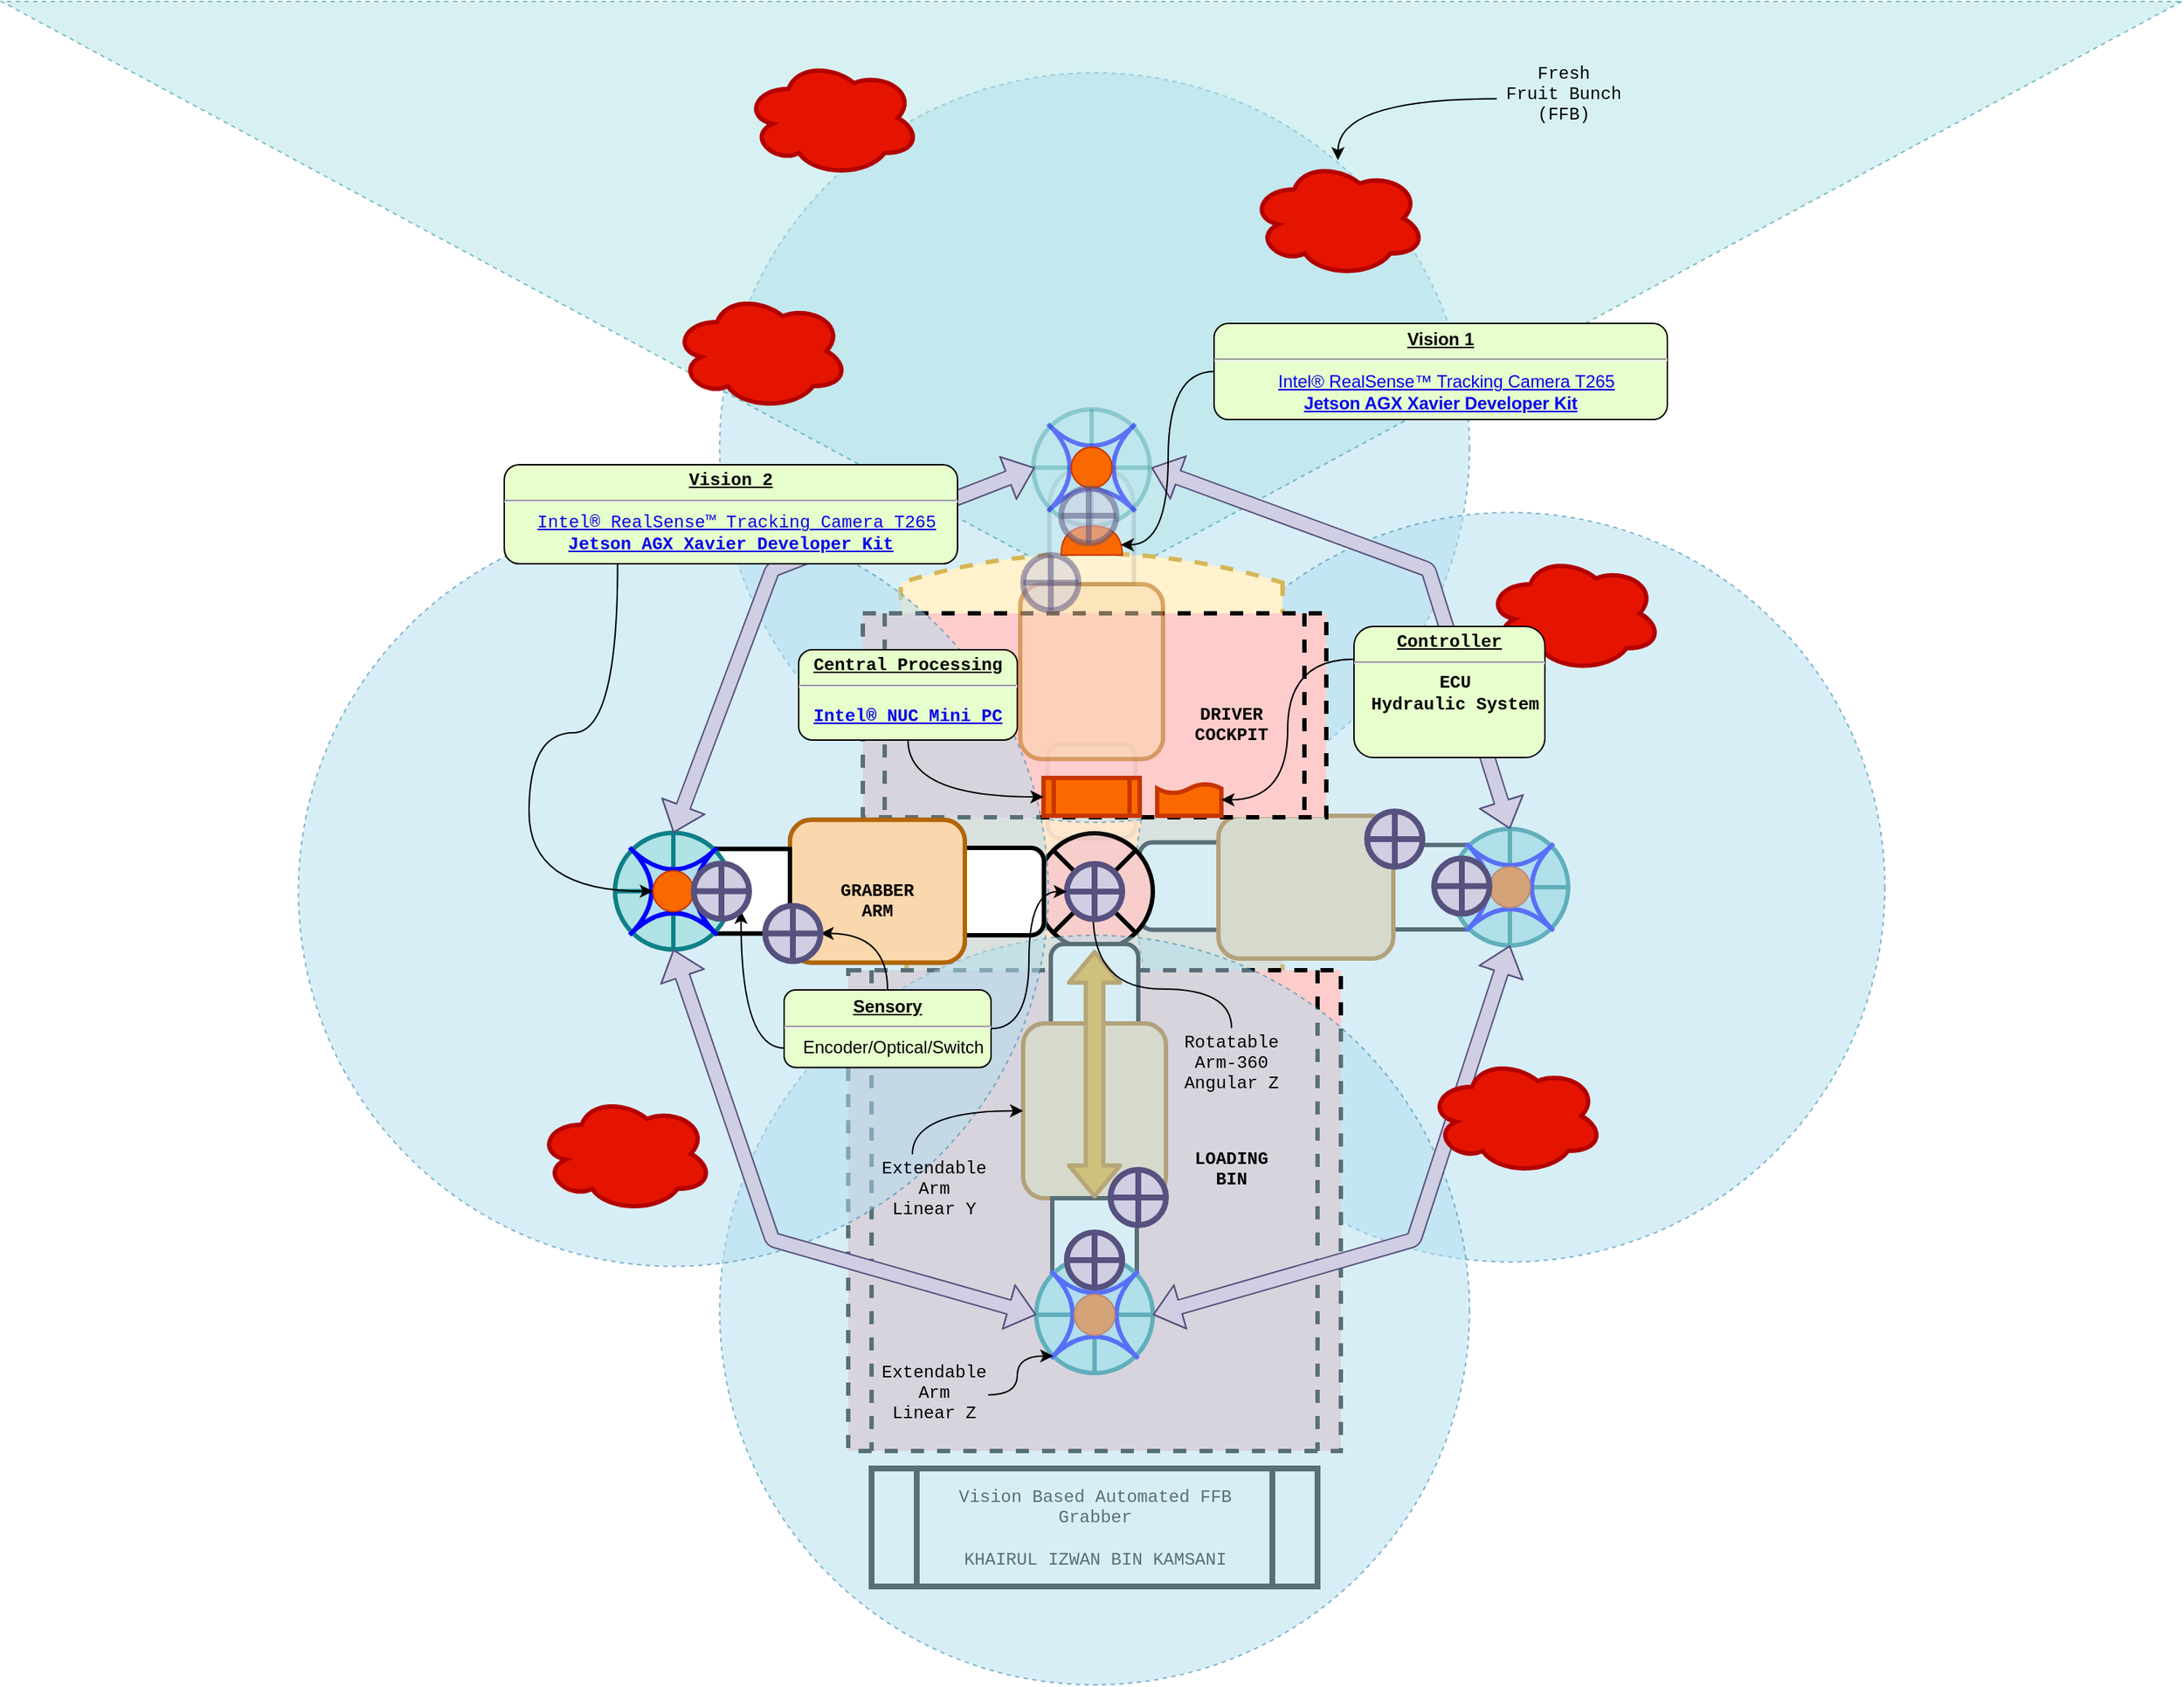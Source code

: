 <mxfile version="14.1.8" type="device"><diagram name="Page-1" id="c7558073-3199-34d8-9f00-42111426c3f3"><mxGraphModel dx="1575" dy="601" grid="0" gridSize="10" guides="1" tooltips="1" connect="1" arrows="1" fold="1" page="1" pageScale="1" pageWidth="826" pageHeight="1169" background="#ffffff" math="0" shadow="0"><root><mxCell id="0"/><mxCell id="1" parent="0"/><mxCell id="f1m9tbapYBbzawnel1Tu-100" value="" style="rounded=0;whiteSpace=wrap;html=1;strokeColor=#d79b00;strokeWidth=3;fillColor=#ffe6cc;dashed=1;" parent="1" vertex="1"><mxGeometry x="292" y="541" width="258" height="129" as="geometry"/></mxCell><mxCell id="A4DIZumsNwtQ4pWVAbFv-142" value="" style="ellipse;whiteSpace=wrap;html=1;aspect=fixed;dashed=1;strokeWidth=1;fontFamily=Courier New;fillColor=#b1ddf0;strokeColor=#10739e;opacity=50;" parent="1" vertex="1"><mxGeometry x="163.75" y="49" width="514.5" height="514.5" as="geometry"/></mxCell><mxCell id="f1m9tbapYBbzawnel1Tu-137" value="" style="group;rotation=-90;" parent="1" vertex="1" connectable="0"><mxGeometry x="550" y="460" width="413.25" height="405.25" as="geometry"/></mxCell><mxCell id="f1m9tbapYBbzawnel1Tu-140" value="" style="shape=delay;whiteSpace=wrap;html=1;strokeColor=#000000;strokeWidth=3;direction=south;rotation=-90;" parent="f1m9tbapYBbzawnel1Tu-137" vertex="1"><mxGeometry x="87" y="108" width="58" height="80" as="geometry"/></mxCell><mxCell id="f1m9tbapYBbzawnel1Tu-138" value="" style="rounded=1;whiteSpace=wrap;html=1;strokeColor=#000000;strokeWidth=3;direction=south;rotation=-90;" parent="f1m9tbapYBbzawnel1Tu-137" vertex="1"><mxGeometry x="-96" y="115" width="60" height="64.5" as="geometry"/></mxCell><mxCell id="f1m9tbapYBbzawnel1Tu-139" value="" style="rounded=1;whiteSpace=wrap;html=1;strokeWidth=3;direction=south;fillColor=#fad7ac;rotation=-90;strokeColor=#b46504;" parent="f1m9tbapYBbzawnel1Tu-137" vertex="1"><mxGeometry x="-33" y="88" width="98" height="120" as="geometry"/></mxCell><mxCell id="f1m9tbapYBbzawnel1Tu-141" value="" style="shape=orEllipse;perimeter=ellipsePerimeter;whiteSpace=wrap;html=1;backgroundOutline=1;strokeColor=#0e8088;strokeWidth=3;rotation=-90;fillColor=#b0e3e6;" parent="f1m9tbapYBbzawnel1Tu-137" vertex="1"><mxGeometry x="116" y="108" width="80" height="80" as="geometry"/></mxCell><mxCell id="f1m9tbapYBbzawnel1Tu-142" value="" style="shape=switch;whiteSpace=wrap;html=1;strokeWidth=3;rotation=-90;fillColor=#b1ddf0;strokeColor=#0000FF;" parent="f1m9tbapYBbzawnel1Tu-137" vertex="1"><mxGeometry x="126" y="118" width="60" height="60" as="geometry"/></mxCell><mxCell id="A4DIZumsNwtQ4pWVAbFv-114" value="" style="ellipse;whiteSpace=wrap;html=1;aspect=fixed;fillColor=#fa6800;strokeColor=#C73500;fontColor=#ffffff;" parent="f1m9tbapYBbzawnel1Tu-137" vertex="1"><mxGeometry x="142" y="134" width="28" height="28" as="geometry"/></mxCell><mxCell id="A4DIZumsNwtQ4pWVAbFv-141" value="" style="ellipse;whiteSpace=wrap;html=1;aspect=fixed;dashed=1;strokeWidth=1;fontFamily=Courier New;fillColor=#b1ddf0;strokeColor=#10739e;opacity=50;" parent="f1m9tbapYBbzawnel1Tu-137" vertex="1"><mxGeometry x="-101.25" y="-109.25" width="514.5" height="514.5" as="geometry"/></mxCell><mxCell id="A4DIZumsNwtQ4pWVAbFv-155" value="" style="shape=orEllipse;perimeter=ellipsePerimeter;whiteSpace=wrap;html=1;backgroundOutline=1;strokeWidth=4;fontFamily=Courier New;fillColor=#d0cee2;strokeColor=#56517e;" parent="f1m9tbapYBbzawnel1Tu-137" vertex="1"><mxGeometry x="104" y="128.25" width="38" height="38" as="geometry"/></mxCell><mxCell id="A4DIZumsNwtQ4pWVAbFv-156" value="" style="shape=orEllipse;perimeter=ellipsePerimeter;whiteSpace=wrap;html=1;backgroundOutline=1;strokeWidth=4;fontFamily=Courier New;fillColor=#d0cee2;strokeColor=#56517e;" parent="f1m9tbapYBbzawnel1Tu-137" vertex="1"><mxGeometry x="58" y="96" width="38" height="38" as="geometry"/></mxCell><mxCell id="A4DIZumsNwtQ4pWVAbFv-138" value="" style="triangle;whiteSpace=wrap;html=1;dashed=1;strokeWidth=1;fontFamily=Courier New;opacity=50;direction=south;fillColor=#b0e3e6;strokeColor=#0e8088;" parent="1" vertex="1"><mxGeometry x="-329" width="1496" height="404" as="geometry"/></mxCell><mxCell id="f1m9tbapYBbzawnel1Tu-97" value="" style="shape=process;whiteSpace=wrap;align=center;verticalAlign=middle;size=0.048;fontStyle=1;strokeWidth=3;fillColor=#FFCCCC;dashed=1;" parent="1" vertex="1"><mxGeometry x="252" y="665" width="338" height="330" as="geometry"/></mxCell><mxCell id="f1m9tbapYBbzawnel1Tu-99" value="" style="shape=dataStorage;whiteSpace=wrap;html=1;fixedSize=1;strokeWidth=3;rotation=90;fillColor=#fff2cc;strokeColor=#d6b656;dashed=1;" parent="1" vertex="1"><mxGeometry x="369" y="298" width="100" height="262" as="geometry"/></mxCell><mxCell id="5" value="" style="shape=process;whiteSpace=wrap;align=center;verticalAlign=middle;size=0.048;fontStyle=1;strokeWidth=3;fillColor=#FFCCCC;dashed=1;" parent="1" vertex="1"><mxGeometry x="262" y="420" width="318" height="140" as="geometry"/></mxCell><mxCell id="64" value="DRIVER&#10;COCKPIT" style="text;spacingTop=-5;align=center;fontStyle=1;fontFamily=Courier New;" parent="1" vertex="1"><mxGeometry x="500.0" y="480.0" width="30" height="20" as="geometry"/></mxCell><mxCell id="f1m9tbapYBbzawnel1Tu-102" value="" style="shape=sumEllipse;perimeter=ellipsePerimeter;whiteSpace=wrap;html=1;backgroundOutline=1;strokeWidth=3;fillColor=#f8cecc;" parent="1" vertex="1"><mxGeometry x="381" y="571" width="80" height="80" as="geometry"/></mxCell><mxCell id="f1m9tbapYBbzawnel1Tu-114" value="" style="group" parent="1" vertex="1" connectable="0"><mxGeometry x="372" y="647" width="306.25" height="508.5" as="geometry"/></mxCell><mxCell id="A4DIZumsNwtQ4pWVAbFv-139" value="Vision Based Automated FFB Grabber&lt;br&gt;&lt;br&gt;KHAIRUL IZWAN BIN KAMSANI" style="shape=process;whiteSpace=wrap;html=1;backgroundOutline=1;strokeWidth=4;fontFamily=Courier New;" parent="f1m9tbapYBbzawnel1Tu-114" vertex="1"><mxGeometry x="-104" y="360" width="306" height="81" as="geometry"/></mxCell><mxCell id="f1m9tbapYBbzawnel1Tu-101" value="" style="rounded=1;whiteSpace=wrap;html=1;strokeColor=#000000;strokeWidth=3;direction=south;" parent="f1m9tbapYBbzawnel1Tu-114" vertex="1"><mxGeometry x="19" width="60" height="64.5" as="geometry"/></mxCell><mxCell id="f1m9tbapYBbzawnel1Tu-103" value="" style="rounded=1;whiteSpace=wrap;html=1;strokeWidth=3;direction=south;fillColor=#fad7ac;strokeColor=#b46504;" parent="f1m9tbapYBbzawnel1Tu-114" vertex="1"><mxGeometry y="54.5" width="98" height="120" as="geometry"/></mxCell><mxCell id="f1m9tbapYBbzawnel1Tu-104" value="" style="shape=delay;whiteSpace=wrap;html=1;strokeColor=#000000;strokeWidth=3;direction=south;" parent="f1m9tbapYBbzawnel1Tu-114" vertex="1"><mxGeometry x="20" y="174.5" width="58" height="80" as="geometry"/></mxCell><mxCell id="f1m9tbapYBbzawnel1Tu-110" value="" style="shape=flexArrow;endArrow=classic;startArrow=classic;html=1;fillColor=#f0a30a;strokeColor=#BD7000;strokeWidth=3;" parent="f1m9tbapYBbzawnel1Tu-114" target="f1m9tbapYBbzawnel1Tu-102" edge="1"><mxGeometry width="50" height="50" relative="1" as="geometry"><mxPoint x="49" y="174.5" as="sourcePoint"/><mxPoint x="68" y="154.5" as="targetPoint"/></mxGeometry></mxCell><mxCell id="f1m9tbapYBbzawnel1Tu-112" value="" style="shape=orEllipse;perimeter=ellipsePerimeter;whiteSpace=wrap;html=1;backgroundOutline=1;strokeColor=#0e8088;strokeWidth=3;fillColor=#b0e3e6;" parent="f1m9tbapYBbzawnel1Tu-114" vertex="1"><mxGeometry x="9" y="214.5" width="80" height="80" as="geometry"/></mxCell><mxCell id="f1m9tbapYBbzawnel1Tu-113" value="" style="shape=switch;whiteSpace=wrap;html=1;strokeWidth=3;fillColor=#b1ddf0;strokeColor=#0000FF;" parent="f1m9tbapYBbzawnel1Tu-114" vertex="1"><mxGeometry x="19" y="224.5" width="60" height="60" as="geometry"/></mxCell><mxCell id="A4DIZumsNwtQ4pWVAbFv-115" value="" style="ellipse;whiteSpace=wrap;html=1;aspect=fixed;fillColor=#fa6800;strokeColor=#C73500;fontColor=#ffffff;" parent="f1m9tbapYBbzawnel1Tu-114" vertex="1"><mxGeometry x="35" y="240.5" width="28" height="28" as="geometry"/></mxCell><mxCell id="A4DIZumsNwtQ4pWVAbFv-143" value="" style="ellipse;whiteSpace=wrap;html=1;aspect=fixed;dashed=1;strokeWidth=1;fontFamily=Courier New;fillColor=#b1ddf0;strokeColor=#10739e;opacity=50;" parent="f1m9tbapYBbzawnel1Tu-114" vertex="1"><mxGeometry x="-208.25" y="-6" width="514.5" height="514.5" as="geometry"/></mxCell><mxCell id="A4DIZumsNwtQ4pWVAbFv-153" value="" style="shape=orEllipse;perimeter=ellipsePerimeter;whiteSpace=wrap;html=1;backgroundOutline=1;strokeWidth=4;fontFamily=Courier New;fillColor=#d0cee2;strokeColor=#56517e;" parent="f1m9tbapYBbzawnel1Tu-114" vertex="1"><mxGeometry x="60" y="155" width="38" height="38" as="geometry"/></mxCell><mxCell id="A4DIZumsNwtQ4pWVAbFv-154" value="" style="shape=orEllipse;perimeter=ellipsePerimeter;whiteSpace=wrap;html=1;backgroundOutline=1;strokeWidth=4;fontFamily=Courier New;fillColor=#d0cee2;strokeColor=#56517e;" parent="f1m9tbapYBbzawnel1Tu-114" vertex="1"><mxGeometry x="30" y="198" width="38" height="38" as="geometry"/></mxCell><mxCell id="f1m9tbapYBbzawnel1Tu-115" value="" style="group;opacity=20;" parent="1" vertex="1" connectable="0"><mxGeometry x="190" y="570" width="98" height="294.5" as="geometry"/></mxCell><mxCell id="f1m9tbapYBbzawnel1Tu-124" value="" style="group;rotation=90;" parent="f1m9tbapYBbzawnel1Tu-115" vertex="1" connectable="0"><mxGeometry y="-106.25" width="98" height="294.5" as="geometry"/></mxCell><mxCell id="f1m9tbapYBbzawnel1Tu-116" value="" style="rounded=1;whiteSpace=wrap;html=1;strokeColor=#000000;strokeWidth=3;direction=south;rotation=90;" parent="f1m9tbapYBbzawnel1Tu-124" vertex="1"><mxGeometry x="134" y="115" width="60" height="64.5" as="geometry"/></mxCell><mxCell id="f1m9tbapYBbzawnel1Tu-117" value="" style="rounded=1;whiteSpace=wrap;html=1;strokeWidth=3;direction=south;fillColor=#fff2cc;rotation=90;" parent="f1m9tbapYBbzawnel1Tu-124" vertex="1"><mxGeometry x="33" y="87" width="98" height="120" as="geometry"/></mxCell><mxCell id="f1m9tbapYBbzawnel1Tu-118" value="" style="shape=delay;whiteSpace=wrap;html=1;strokeColor=#000000;strokeWidth=3;direction=south;rotation=90;" parent="f1m9tbapYBbzawnel1Tu-124" vertex="1"><mxGeometry x="-47" y="107" width="58" height="80" as="geometry"/></mxCell><mxCell id="f1m9tbapYBbzawnel1Tu-120" value="" style="shape=orEllipse;perimeter=ellipsePerimeter;whiteSpace=wrap;html=1;backgroundOutline=1;strokeColor=#000000;strokeWidth=3;rotation=90;" parent="f1m9tbapYBbzawnel1Tu-124" vertex="1"><mxGeometry x="-98" y="107" width="80" height="80" as="geometry"/></mxCell><mxCell id="f1m9tbapYBbzawnel1Tu-121" value="" style="shape=switch;whiteSpace=wrap;html=1;strokeColor=#000000;strokeWidth=3;rotation=90;" parent="f1m9tbapYBbzawnel1Tu-124" vertex="1"><mxGeometry x="-88" y="117" width="60" height="60" as="geometry"/></mxCell><mxCell id="f1m9tbapYBbzawnel1Tu-125" value="" style="group;rotation=90;" parent="1" vertex="1" connectable="0"><mxGeometry x="190" y="463.75" width="290.25" height="495.5" as="geometry"/></mxCell><mxCell id="A4DIZumsNwtQ4pWVAbFv-137" value="" style="ellipse;whiteSpace=wrap;html=1;aspect=fixed;dashed=1;strokeWidth=1;fontFamily=Courier New;fillColor=#b1ddf0;strokeColor=#10739e;opacity=50;" parent="f1m9tbapYBbzawnel1Tu-125" vertex="1"><mxGeometry x="-315.25" y="-110" width="514.5" height="514.5" as="geometry"/></mxCell><mxCell id="f1m9tbapYBbzawnel1Tu-126" value="" style="rounded=1;whiteSpace=wrap;html=1;strokeColor=#000000;strokeWidth=3;direction=south;rotation=90;" parent="f1m9tbapYBbzawnel1Tu-125" vertex="1"><mxGeometry x="134" y="115" width="60" height="64.5" as="geometry"/></mxCell><mxCell id="f1m9tbapYBbzawnel1Tu-127" value="" style="rounded=1;whiteSpace=wrap;html=1;strokeWidth=3;direction=south;fillColor=#fad7ac;rotation=90;strokeColor=#b46504;" parent="f1m9tbapYBbzawnel1Tu-125" vertex="1"><mxGeometry x="33" y="87" width="98" height="120" as="geometry"/></mxCell><mxCell id="f1m9tbapYBbzawnel1Tu-128" value="" style="shape=delay;whiteSpace=wrap;html=1;strokeColor=#000000;strokeWidth=3;direction=south;rotation=90;" parent="f1m9tbapYBbzawnel1Tu-125" vertex="1"><mxGeometry x="-47" y="107" width="58" height="80" as="geometry"/></mxCell><mxCell id="f1m9tbapYBbzawnel1Tu-129" value="" style="shape=orEllipse;perimeter=ellipsePerimeter;whiteSpace=wrap;html=1;backgroundOutline=1;strokeColor=#0e8088;strokeWidth=3;rotation=90;fillColor=#b0e3e6;" parent="f1m9tbapYBbzawnel1Tu-125" vertex="1"><mxGeometry x="-98" y="107" width="80" height="80" as="geometry"/></mxCell><mxCell id="f1m9tbapYBbzawnel1Tu-130" value="" style="shape=switch;whiteSpace=wrap;html=1;strokeWidth=3;rotation=90;fillColor=#b1ddf0;strokeColor=#0000FF;" parent="f1m9tbapYBbzawnel1Tu-125" vertex="1"><mxGeometry x="-88" y="117" width="60" height="60" as="geometry"/></mxCell><mxCell id="-9TFflnoF0F3BZdmA241-100" value="GRABBER&#10;ARM" style="text;spacingTop=-5;align=center;fontStyle=1;fontFamily=Courier New;" parent="f1m9tbapYBbzawnel1Tu-125" vertex="1"><mxGeometry x="67.0" y="137.0" width="30" height="20" as="geometry"/></mxCell><mxCell id="A4DIZumsNwtQ4pWVAbFv-113" value="" style="ellipse;whiteSpace=wrap;html=1;aspect=fixed;fillColor=#fa6800;strokeColor=#C73500;fontColor=#ffffff;" parent="f1m9tbapYBbzawnel1Tu-125" vertex="1"><mxGeometry x="-72" y="133" width="28" height="28" as="geometry"/></mxCell><mxCell id="A4DIZumsNwtQ4pWVAbFv-118" value="" style="ellipse;shape=cloud;whiteSpace=wrap;html=1;fillColor=#e51400;strokeColor=#B20000;strokeWidth=3;fontColor=#ffffff;" parent="f1m9tbapYBbzawnel1Tu-125" vertex="1"><mxGeometry x="-151" y="287.25" width="120" height="80" as="geometry"/></mxCell><mxCell id="A4DIZumsNwtQ4pWVAbFv-151" style="edgeStyle=orthogonalEdgeStyle;curved=1;orthogonalLoop=1;jettySize=auto;html=1;entryX=1;entryY=0.5;entryDx=0;entryDy=0;strokeColor=#000000;strokeWidth=1;fontFamily=Courier New;" parent="f1m9tbapYBbzawnel1Tu-125" source="A4DIZumsNwtQ4pWVAbFv-147" target="A4DIZumsNwtQ4pWVAbFv-149" edge="1"><mxGeometry relative="1" as="geometry"/></mxCell><mxCell id="A4DIZumsNwtQ4pWVAbFv-152" style="edgeStyle=orthogonalEdgeStyle;curved=1;orthogonalLoop=1;jettySize=auto;html=1;exitX=0;exitY=0.75;exitDx=0;exitDy=0;entryX=1;entryY=1;entryDx=0;entryDy=0;strokeColor=#000000;strokeWidth=1;fontFamily=Courier New;" parent="f1m9tbapYBbzawnel1Tu-125" source="A4DIZumsNwtQ4pWVAbFv-147" target="A4DIZumsNwtQ4pWVAbFv-150" edge="1"><mxGeometry relative="1" as="geometry"/></mxCell><mxCell id="A4DIZumsNwtQ4pWVAbFv-147" value="&lt;p style=&quot;margin: 0px ; margin-top: 4px ; text-align: center ; text-decoration: underline&quot;&gt;&lt;strong&gt;Sensory&lt;br&gt;&lt;/strong&gt;&lt;/p&gt;&lt;hr&gt;&lt;p style=&quot;margin: 0px 0px 0px 8px&quot;&gt;&lt;span style=&quot;font-weight: 500&quot;&gt;Encoder/Optical/Switch&lt;/span&gt;&lt;/p&gt;" style="verticalAlign=middle;align=center;overflow=fill;fontSize=12;fontFamily=Helvetica;html=1;rounded=1;fontStyle=1;strokeWidth=1;fillColor=#E6FFCC" parent="f1m9tbapYBbzawnel1Tu-125" vertex="1"><mxGeometry x="18" y="214.75" width="142" height="53.25" as="geometry"/></mxCell><mxCell id="A4DIZumsNwtQ4pWVAbFv-149" value="" style="shape=orEllipse;perimeter=ellipsePerimeter;whiteSpace=wrap;html=1;backgroundOutline=1;strokeWidth=4;fontFamily=Courier New;fillColor=#d0cee2;strokeColor=#56517e;" parent="f1m9tbapYBbzawnel1Tu-125" vertex="1"><mxGeometry x="5" y="157" width="38" height="38" as="geometry"/></mxCell><mxCell id="A4DIZumsNwtQ4pWVAbFv-150" value="" style="shape=orEllipse;perimeter=ellipsePerimeter;whiteSpace=wrap;html=1;backgroundOutline=1;strokeWidth=4;fontFamily=Courier New;fillColor=#d0cee2;strokeColor=#56517e;" parent="f1m9tbapYBbzawnel1Tu-125" vertex="1"><mxGeometry x="-44" y="128" width="38" height="38" as="geometry"/></mxCell><mxCell id="f1m9tbapYBbzawnel1Tu-131" value="" style="group;rotation=-180;" parent="1" vertex="1" connectable="0"><mxGeometry x="370" y="280" width="331" height="326.5" as="geometry"/></mxCell><mxCell id="f1m9tbapYBbzawnel1Tu-132" value="" style="rounded=1;whiteSpace=wrap;html=1;strokeColor=#000000;strokeWidth=3;direction=south;rotation=-180;opacity=5;" parent="f1m9tbapYBbzawnel1Tu-131" vertex="1"><mxGeometry x="19" y="230" width="60" height="64.5" as="geometry"/></mxCell><mxCell id="f1m9tbapYBbzawnel1Tu-134" value="" style="shape=delay;whiteSpace=wrap;html=1;strokeColor=#000000;strokeWidth=3;direction=south;rotation=-180;opacity=10;" parent="f1m9tbapYBbzawnel1Tu-131" vertex="1"><mxGeometry x="20" y="40" width="58" height="80" as="geometry"/></mxCell><mxCell id="f1m9tbapYBbzawnel1Tu-135" value="" style="shape=orEllipse;perimeter=ellipsePerimeter;whiteSpace=wrap;html=1;backgroundOutline=1;strokeColor=#0e8088;strokeWidth=3;rotation=-180;fillColor=#b0e3e6;opacity=30;" parent="f1m9tbapYBbzawnel1Tu-131" vertex="1"><mxGeometry x="9" width="80" height="80" as="geometry"/></mxCell><mxCell id="f1m9tbapYBbzawnel1Tu-136" value="" style="shape=switch;whiteSpace=wrap;html=1;strokeWidth=3;rotation=-180;fillColor=#b1ddf0;strokeColor=#0000FF;opacity=50;" parent="f1m9tbapYBbzawnel1Tu-131" vertex="1"><mxGeometry x="19" y="10" width="60" height="60" as="geometry"/></mxCell><mxCell id="A4DIZumsNwtQ4pWVAbFv-112" value="" style="shape=or;whiteSpace=wrap;html=1;fillColor=#fa6800;strokeColor=#C73500;fontColor=#ffffff;direction=north;" parent="f1m9tbapYBbzawnel1Tu-131" vertex="1"><mxGeometry x="28" y="80" width="42" height="20" as="geometry"/></mxCell><mxCell id="A4DIZumsNwtQ4pWVAbFv-116" value="" style="ellipse;whiteSpace=wrap;html=1;aspect=fixed;fillColor=#fa6800;strokeColor=#C73500;fontColor=#ffffff;" parent="f1m9tbapYBbzawnel1Tu-131" vertex="1"><mxGeometry x="35" y="26" width="28" height="28" as="geometry"/></mxCell><mxCell id="A4DIZumsNwtQ4pWVAbFv-129" value="" style="shape=process;whiteSpace=wrap;html=1;backgroundOutline=1;strokeWidth=3;fillColor=#fa6800;strokeColor=#C73500;fontColor=#ffffff;" parent="f1m9tbapYBbzawnel1Tu-131" vertex="1"><mxGeometry x="16" y="253" width="66" height="26" as="geometry"/></mxCell><mxCell id="f1m9tbapYBbzawnel1Tu-133" value="" style="rounded=1;whiteSpace=wrap;html=1;strokeWidth=3;direction=south;fillColor=#fad7ac;rotation=-180;strokeColor=#b46504;opacity=50;" parent="f1m9tbapYBbzawnel1Tu-131" vertex="1"><mxGeometry y="120" width="98" height="120" as="geometry"/></mxCell><mxCell id="A4DIZumsNwtQ4pWVAbFv-160" value="" style="shape=orEllipse;perimeter=ellipsePerimeter;whiteSpace=wrap;html=1;backgroundOutline=1;strokeWidth=4;fontFamily=Courier New;fillColor=#d0cee2;strokeColor=#56517e;opacity=50;" parent="f1m9tbapYBbzawnel1Tu-131" vertex="1"><mxGeometry x="28" y="54" width="38" height="38" as="geometry"/></mxCell><mxCell id="-9TFflnoF0F3BZdmA241-94" value="" style="shape=flexArrow;endArrow=classic;startArrow=classic;html=1;exitX=0;exitY=0.5;exitDx=0;exitDy=0;fillColor=#d0cee2;strokeColor=#56517e;" parent="1" source="f1m9tbapYBbzawnel1Tu-129" edge="1"><mxGeometry width="50" height="50" relative="1" as="geometry"><mxPoint x="440" y="480" as="sourcePoint"/><mxPoint x="380" y="320" as="targetPoint"/><Array as="points"><mxPoint x="200" y="390"/></Array></mxGeometry></mxCell><mxCell id="-9TFflnoF0F3BZdmA241-95" value="" style="shape=flexArrow;endArrow=classic;startArrow=classic;html=1;entryX=1;entryY=0.5;entryDx=0;entryDy=0;fillColor=#d0cee2;strokeColor=#56517e;" parent="1" target="f1m9tbapYBbzawnel1Tu-141" edge="1"><mxGeometry width="50" height="50" relative="1" as="geometry"><mxPoint x="460" y="320" as="sourcePoint"/><mxPoint x="565" y="306" as="targetPoint"/><Array as="points"><mxPoint x="650" y="390"/></Array></mxGeometry></mxCell><mxCell id="-9TFflnoF0F3BZdmA241-96" value="" style="shape=flexArrow;endArrow=classic;startArrow=classic;html=1;entryX=0;entryY=0.5;entryDx=0;entryDy=0;exitX=1;exitY=0.5;exitDx=0;exitDy=0;fillColor=#d0cee2;strokeColor=#56517e;" parent="1" source="f1m9tbapYBbzawnel1Tu-129" target="f1m9tbapYBbzawnel1Tu-112" edge="1"><mxGeometry width="50" height="50" relative="1" as="geometry"><mxPoint x="160" y="800" as="sourcePoint"/><mxPoint x="210" y="750" as="targetPoint"/><Array as="points"><mxPoint x="200" y="850"/></Array></mxGeometry></mxCell><mxCell id="-9TFflnoF0F3BZdmA241-98" value="" style="shape=flexArrow;endArrow=classic;startArrow=classic;html=1;entryX=0;entryY=0.5;entryDx=0;entryDy=0;exitX=1;exitY=0.5;exitDx=0;exitDy=0;fillColor=#d0cee2;strokeColor=#56517e;" parent="1" source="f1m9tbapYBbzawnel1Tu-112" target="f1m9tbapYBbzawnel1Tu-141" edge="1"><mxGeometry width="50" height="50" relative="1" as="geometry"><mxPoint x="648" y="758.25" as="sourcePoint"/><mxPoint x="698" y="708.25" as="targetPoint"/><Array as="points"><mxPoint x="640" y="850"/></Array></mxGeometry></mxCell><mxCell id="-9TFflnoF0F3BZdmA241-99" value="LOADING&#10;BIN" style="text;spacingTop=-5;align=center;fontStyle=1;fontFamily=Courier New;" parent="1" vertex="1"><mxGeometry x="500.0" y="785.0" width="30" height="20" as="geometry"/></mxCell><mxCell id="A4DIZumsNwtQ4pWVAbFv-104" style="edgeStyle=orthogonalEdgeStyle;orthogonalLoop=1;jettySize=auto;html=1;entryX=0;entryY=1;entryDx=0;entryDy=0;curved=1;strokeWidth=1;" parent="1" source="A4DIZumsNwtQ4pWVAbFv-103" target="f1m9tbapYBbzawnel1Tu-112" edge="1"><mxGeometry relative="1" as="geometry"/></mxCell><mxCell id="A4DIZumsNwtQ4pWVAbFv-103" value="Extendable&#10;Arm&#10;Linear Z" style="text;spacingTop=-5;align=center;rotation=0;fontFamily=Courier New;" parent="1" vertex="1"><mxGeometry x="274" y="931.5" width="74" height="50" as="geometry"/></mxCell><mxCell id="A4DIZumsNwtQ4pWVAbFv-105" style="edgeStyle=orthogonalEdgeStyle;curved=1;orthogonalLoop=1;jettySize=auto;html=1;strokeColor=#000000;strokeWidth=1;exitX=0.25;exitY=0;exitDx=0;exitDy=0;" parent="1" source="A4DIZumsNwtQ4pWVAbFv-94" target="f1m9tbapYBbzawnel1Tu-103" edge="1"><mxGeometry relative="1" as="geometry"/></mxCell><mxCell id="A4DIZumsNwtQ4pWVAbFv-94" value="Extendable&#10;Arm&#10;Linear Y" style="text;spacingTop=-5;align=center;rotation=0;fontFamily=Courier New;" parent="1" vertex="1"><mxGeometry x="281" y="791.5" width="60" height="53.5" as="geometry"/></mxCell><mxCell id="A4DIZumsNwtQ4pWVAbFv-111" style="edgeStyle=orthogonalEdgeStyle;curved=1;orthogonalLoop=1;jettySize=auto;html=1;entryX=0.488;entryY=0.613;entryDx=0;entryDy=0;entryPerimeter=0;strokeColor=#000000;strokeWidth=1;exitX=0.5;exitY=0;exitDx=0;exitDy=0;" parent="1" source="A4DIZumsNwtQ4pWVAbFv-106" target="f1m9tbapYBbzawnel1Tu-102" edge="1"><mxGeometry relative="1" as="geometry"/></mxCell><mxCell id="A4DIZumsNwtQ4pWVAbFv-106" value="Rotatable&#10;Arm-360&#10;Angular Z" style="text;spacingTop=-5;align=center;rotation=0;fontFamily=Courier New;" parent="1" vertex="1"><mxGeometry x="485" y="704.75" width="60" height="53.5" as="geometry"/></mxCell><mxCell id="A4DIZumsNwtQ4pWVAbFv-119" value="" style="ellipse;shape=cloud;whiteSpace=wrap;html=1;fillColor=#e51400;strokeColor=#B20000;strokeWidth=3;fontColor=#ffffff;" parent="1" vertex="1"><mxGeometry x="650" y="725" width="120" height="80" as="geometry"/></mxCell><mxCell id="A4DIZumsNwtQ4pWVAbFv-120" value="" style="ellipse;shape=cloud;whiteSpace=wrap;html=1;fillColor=#e51400;strokeColor=#B20000;strokeWidth=3;fontColor=#ffffff;" parent="1" vertex="1"><mxGeometry x="528" y="109" width="120" height="80" as="geometry"/></mxCell><mxCell id="A4DIZumsNwtQ4pWVAbFv-121" value="" style="ellipse;shape=cloud;whiteSpace=wrap;html=1;fillColor=#e51400;strokeColor=#B20000;strokeWidth=3;fontColor=#ffffff;" parent="1" vertex="1"><mxGeometry x="690" y="380" width="120" height="80" as="geometry"/></mxCell><mxCell id="A4DIZumsNwtQ4pWVAbFv-122" value="" style="ellipse;shape=cloud;whiteSpace=wrap;html=1;fillColor=#e51400;strokeColor=#B20000;strokeWidth=3;fontColor=#ffffff;" parent="1" vertex="1"><mxGeometry x="132" y="200" width="120" height="80" as="geometry"/></mxCell><mxCell id="A4DIZumsNwtQ4pWVAbFv-123" value="" style="ellipse;shape=cloud;whiteSpace=wrap;html=1;fillColor=#e51400;strokeColor=#B20000;strokeWidth=3;fontColor=#ffffff;" parent="1" vertex="1"><mxGeometry x="181" y="40" width="120" height="80" as="geometry"/></mxCell><mxCell id="A4DIZumsNwtQ4pWVAbFv-125" style="edgeStyle=orthogonalEdgeStyle;curved=1;orthogonalLoop=1;jettySize=auto;html=1;strokeColor=#000000;strokeWidth=1;" parent="1" source="A4DIZumsNwtQ4pWVAbFv-124" target="A4DIZumsNwtQ4pWVAbFv-120" edge="1"><mxGeometry relative="1" as="geometry"/></mxCell><mxCell id="A4DIZumsNwtQ4pWVAbFv-124" value="Fresh&#10;Fruit Bunch&#10;(FFB)" style="text;spacingTop=-5;align=center;rotation=0;fontFamily=Courier New;" parent="1" vertex="1"><mxGeometry x="697" y="40" width="92" height="53.5" as="geometry"/></mxCell><mxCell id="A4DIZumsNwtQ4pWVAbFv-127" style="edgeStyle=orthogonalEdgeStyle;curved=1;orthogonalLoop=1;jettySize=auto;html=1;exitX=0;exitY=0.5;exitDx=0;exitDy=0;entryX=0.35;entryY=0.976;entryDx=0;entryDy=0;entryPerimeter=0;strokeColor=#000000;strokeWidth=1;" parent="1" source="A4DIZumsNwtQ4pWVAbFv-126" target="A4DIZumsNwtQ4pWVAbFv-112" edge="1"><mxGeometry relative="1" as="geometry"/></mxCell><mxCell id="A4DIZumsNwtQ4pWVAbFv-126" value="&lt;p style=&quot;margin: 0px ; margin-top: 4px ; text-align: center ; text-decoration: underline&quot;&gt;&lt;strong&gt;Vision 1&lt;br&gt;&lt;/strong&gt;&lt;/p&gt;&lt;hr&gt;&lt;p style=&quot;margin: 0px ; margin-left: 8px&quot;&gt;&lt;span class=&quot;fl-heading-text&quot; style=&quot;letter-spacing: 0px ; background-color: transparent ; text-align: left ; box-sizing: border-box ; line-height: 16px ; outline: none ; font-weight: 500 ; display: inline&quot;&gt;&lt;font style=&quot;font-size: 12px&quot;&gt;&lt;a href=&quot;https://www.intelrealsense.com/tracking-camera-t265/&quot; title=&quot;Intel® RealSense™ Tracking Camera T265&quot; target=&quot;_self&quot; style=&quot;letter-spacing: inherit ; background-color: transparent ; text-align: left ; box-sizing: border-box ; line-height: 1 ; outline: none&quot;&gt;Intel® RealSense™ Tracking&amp;nbsp;Camera&amp;nbsp;T265&lt;/a&gt;&lt;/font&gt;&lt;/span&gt;&lt;/p&gt;&lt;span style=&quot;font-family: &amp;#34;dinwebpro&amp;#34; , &amp;#34;trebuchet&amp;#34; , &amp;#34;helvetica&amp;#34; , &amp;#34;arial&amp;#34; , sans-serif&quot;&gt;&lt;font style=&quot;font-size: 12px&quot;&gt;&lt;a href=&quot;https://developer.nvidia.com/EMBEDDED/jetson-agx-xavier-developer-kit&quot;&gt;Jetson AGX Xavier Developer Kit&lt;/a&gt;&lt;/font&gt;&lt;/span&gt;" style="verticalAlign=middle;align=center;overflow=fill;fontSize=12;fontFamily=Helvetica;html=1;rounded=1;fontStyle=1;strokeWidth=1;fillColor=#E6FFCC" parent="1" vertex="1"><mxGeometry x="503" y="221" width="311" height="66" as="geometry"/></mxCell><mxCell id="A4DIZumsNwtQ4pWVAbFv-130" value="" style="shape=document;whiteSpace=wrap;html=1;boundedLbl=1;strokeWidth=3;direction=west;fillColor=#fa6800;strokeColor=#C73500;fontColor=#ffffff;" parent="1" vertex="1"><mxGeometry x="464" y="537" width="44" height="22" as="geometry"/></mxCell><mxCell id="A4DIZumsNwtQ4pWVAbFv-136" style="edgeStyle=orthogonalEdgeStyle;curved=1;orthogonalLoop=1;jettySize=auto;html=1;exitX=0.5;exitY=1;exitDx=0;exitDy=0;entryX=0;entryY=0.5;entryDx=0;entryDy=0;strokeColor=#000000;strokeWidth=1;fontFamily=Courier New;" parent="1" source="A4DIZumsNwtQ4pWVAbFv-131" target="A4DIZumsNwtQ4pWVAbFv-129" edge="1"><mxGeometry relative="1" as="geometry"/></mxCell><mxCell id="A4DIZumsNwtQ4pWVAbFv-131" value="&lt;p style=&quot;margin: 0px ; margin-top: 4px ; text-align: center ; text-decoration: underline&quot;&gt;&lt;strong&gt;Central Processing&lt;br&gt;&lt;/strong&gt;&lt;/p&gt;&lt;hr&gt;&lt;h1 class=&quot;headline-font-clear-bold&quot; itemprop=&quot;name&quot; style=&quot;box-sizing: border-box ; margin: 0px ; line-height: 0.9&quot;&gt;&lt;font style=&quot;font-size: 12px&quot;&gt;&lt;a href=&quot;https://www.intel.com/content/www/us/en/products/boards-kits/nuc.html&quot;&gt;Intel® NUC Mini PC&lt;/a&gt;&lt;/font&gt;&lt;/h1&gt;&lt;p style=&quot;margin: 0px ; margin-left: 8px&quot;&gt;&lt;br&gt;&lt;/p&gt;" style="verticalAlign=middle;align=center;overflow=fill;fontSize=12;fontFamily=Courier New;html=1;rounded=1;fontStyle=1;strokeWidth=1;fillColor=#E6FFCC" parent="1" vertex="1"><mxGeometry x="218" y="445" width="150" height="62" as="geometry"/></mxCell><mxCell id="A4DIZumsNwtQ4pWVAbFv-133" style="edgeStyle=orthogonalEdgeStyle;curved=1;orthogonalLoop=1;jettySize=auto;html=1;exitX=0;exitY=0.25;exitDx=0;exitDy=0;entryX=0;entryY=0.5;entryDx=0;entryDy=0;strokeColor=#000000;strokeWidth=1;" parent="1" source="A4DIZumsNwtQ4pWVAbFv-132" target="A4DIZumsNwtQ4pWVAbFv-130" edge="1"><mxGeometry relative="1" as="geometry"/></mxCell><mxCell id="A4DIZumsNwtQ4pWVAbFv-132" value="&lt;p style=&quot;margin: 0px ; margin-top: 4px ; text-align: center ; text-decoration: underline&quot;&gt;&lt;strong&gt;Controller&lt;br&gt;&lt;/strong&gt;&lt;/p&gt;&lt;hr&gt;&lt;p style=&quot;margin: 0px ; margin-left: 8px&quot;&gt;ECU&lt;/p&gt;&lt;p style=&quot;margin: 0px ; margin-left: 8px&quot;&gt;Hydraulic System&lt;/p&gt;&lt;p style=&quot;margin: 0px ; margin-left: 8px&quot;&gt;&lt;br&gt;&lt;/p&gt;&lt;p style=&quot;margin: 0px ; margin-left: 8px&quot;&gt;&lt;br&gt;&lt;/p&gt;" style="verticalAlign=middle;align=center;overflow=fill;fontSize=12;fontFamily=Courier New;html=1;rounded=1;fontStyle=1;strokeWidth=1;fillColor=#E6FFCC" parent="1" vertex="1"><mxGeometry x="599" y="429" width="131" height="90" as="geometry"/></mxCell><mxCell id="A4DIZumsNwtQ4pWVAbFv-135" style="edgeStyle=orthogonalEdgeStyle;curved=1;orthogonalLoop=1;jettySize=auto;html=1;entryX=0;entryY=0.5;entryDx=0;entryDy=0;strokeColor=#000000;strokeWidth=1;exitX=0.25;exitY=1;exitDx=0;exitDy=0;" parent="1" source="A4DIZumsNwtQ4pWVAbFv-134" target="A4DIZumsNwtQ4pWVAbFv-113" edge="1"><mxGeometry relative="1" as="geometry"><Array as="points"><mxPoint x="94" y="502"/><mxPoint x="33" y="502"/><mxPoint x="33" y="611"/></Array></mxGeometry></mxCell><mxCell id="A4DIZumsNwtQ4pWVAbFv-134" value="&lt;p style=&quot;margin: 0px ; margin-top: 4px ; text-align: center ; text-decoration: underline&quot;&gt;&lt;strong&gt;Vision 2&lt;br&gt;&lt;/strong&gt;&lt;/p&gt;&lt;hr&gt;&lt;p style=&quot;margin: 0px ; margin-left: 8px&quot;&gt;&lt;span class=&quot;fl-heading-text&quot; style=&quot;letter-spacing: 0px ; background-color: transparent ; text-align: left ; box-sizing: border-box ; line-height: 16px ; outline: none ; font-weight: 500 ; display: inline&quot;&gt;&lt;font style=&quot;font-size: 12px&quot;&gt;&lt;a href=&quot;https://www.intelrealsense.com/tracking-camera-t265/&quot; title=&quot;Intel® RealSense™ Tracking Camera T265&quot; target=&quot;_self&quot; style=&quot;letter-spacing: inherit ; background-color: transparent ; text-align: left ; box-sizing: border-box ; line-height: 1 ; outline: none&quot;&gt;Intel® RealSense™ Tracking&amp;nbsp;Camera&amp;nbsp;T265&lt;/a&gt;&lt;/font&gt;&lt;/span&gt;&lt;/p&gt;&lt;span&gt;&lt;font style=&quot;font-size: 12px&quot;&gt;&lt;a href=&quot;https://developer.nvidia.com/EMBEDDED/jetson-agx-xavier-developer-kit&quot;&gt;Jetson AGX Xavier Developer Kit&lt;/a&gt;&lt;/font&gt;&lt;/span&gt;" style="verticalAlign=middle;align=center;overflow=fill;fontSize=12;fontFamily=Courier New;html=1;rounded=1;fontStyle=1;strokeWidth=1;fillColor=#E6FFCC" parent="1" vertex="1"><mxGeometry x="16" y="318" width="311" height="68" as="geometry"/></mxCell><mxCell id="A4DIZumsNwtQ4pWVAbFv-146" value="" style="shape=orEllipse;perimeter=ellipsePerimeter;whiteSpace=wrap;html=1;backgroundOutline=1;strokeWidth=4;fontFamily=Courier New;fillColor=#d0cee2;strokeColor=#56517e;" parent="1" vertex="1"><mxGeometry x="402" y="592" width="38" height="38" as="geometry"/></mxCell><mxCell id="A4DIZumsNwtQ4pWVAbFv-148" style="edgeStyle=orthogonalEdgeStyle;curved=1;orthogonalLoop=1;jettySize=auto;html=1;exitX=1;exitY=0.5;exitDx=0;exitDy=0;entryX=0;entryY=0.5;entryDx=0;entryDy=0;strokeColor=#000000;strokeWidth=1;fontFamily=Courier New;" parent="1" source="A4DIZumsNwtQ4pWVAbFv-147" target="A4DIZumsNwtQ4pWVAbFv-146" edge="1"><mxGeometry relative="1" as="geometry"/></mxCell><mxCell id="A4DIZumsNwtQ4pWVAbFv-159" value="" style="shape=orEllipse;perimeter=ellipsePerimeter;whiteSpace=wrap;html=1;backgroundOutline=1;strokeWidth=4;fontFamily=Courier New;fillColor=#d0cee2;strokeColor=#56517e;opacity=50;" parent="1" vertex="1"><mxGeometry x="372" y="380" width="38" height="38" as="geometry"/></mxCell></root></mxGraphModel></diagram></mxfile>